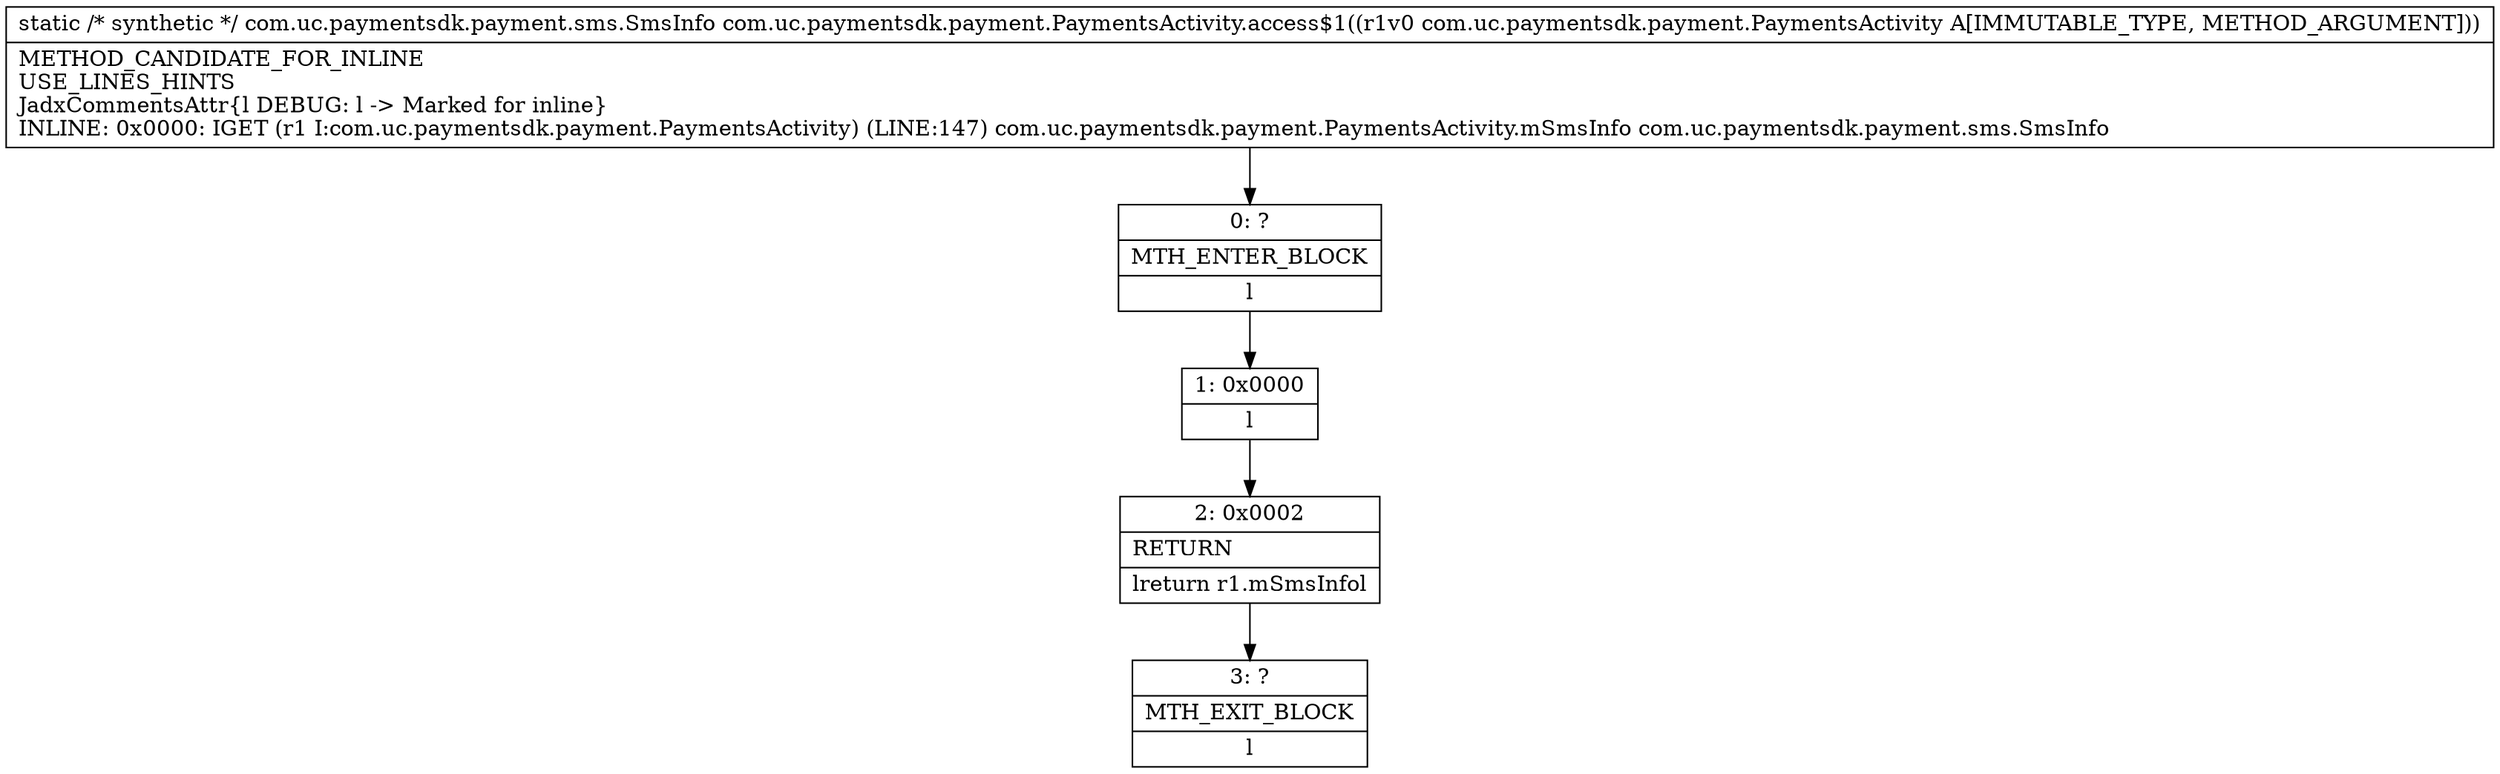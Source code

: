 digraph "CFG forcom.uc.paymentsdk.payment.PaymentsActivity.access$1(Lcom\/uc\/paymentsdk\/payment\/PaymentsActivity;)Lcom\/uc\/paymentsdk\/payment\/sms\/SmsInfo;" {
Node_0 [shape=record,label="{0\:\ ?|MTH_ENTER_BLOCK\l|l}"];
Node_1 [shape=record,label="{1\:\ 0x0000|l}"];
Node_2 [shape=record,label="{2\:\ 0x0002|RETURN\l|lreturn r1.mSmsInfol}"];
Node_3 [shape=record,label="{3\:\ ?|MTH_EXIT_BLOCK\l|l}"];
MethodNode[shape=record,label="{static \/* synthetic *\/ com.uc.paymentsdk.payment.sms.SmsInfo com.uc.paymentsdk.payment.PaymentsActivity.access$1((r1v0 com.uc.paymentsdk.payment.PaymentsActivity A[IMMUTABLE_TYPE, METHOD_ARGUMENT]))  | METHOD_CANDIDATE_FOR_INLINE\lUSE_LINES_HINTS\lJadxCommentsAttr\{l DEBUG: l \-\> Marked for inline\}\lINLINE: 0x0000: IGET (r1 I:com.uc.paymentsdk.payment.PaymentsActivity) (LINE:147) com.uc.paymentsdk.payment.PaymentsActivity.mSmsInfo com.uc.paymentsdk.payment.sms.SmsInfo\l}"];
MethodNode -> Node_0;
Node_0 -> Node_1;
Node_1 -> Node_2;
Node_2 -> Node_3;
}

